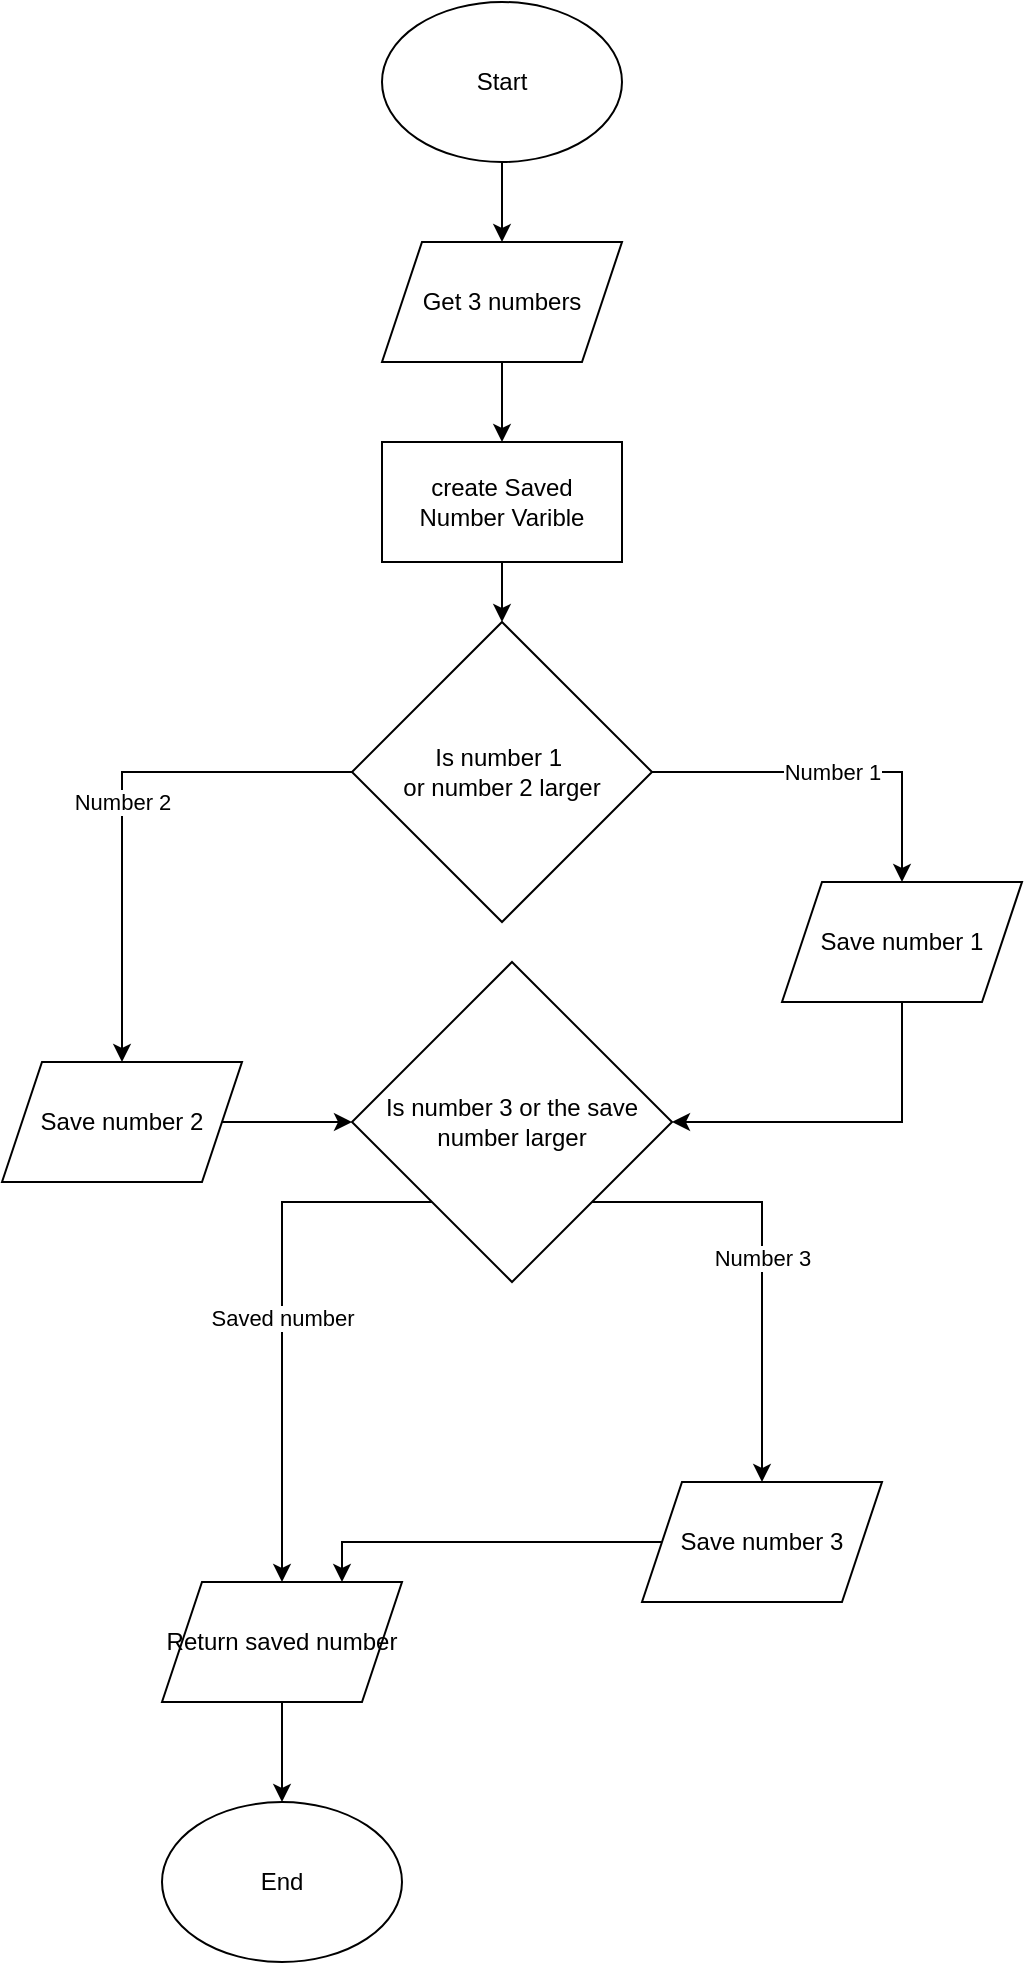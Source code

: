<mxfile version="28.1.2">
  <diagram name="Page-1" id="qx6ktPzwk3YU3HXfKBoQ">
    <mxGraphModel dx="1041" dy="1052" grid="1" gridSize="10" guides="1" tooltips="1" connect="1" arrows="1" fold="1" page="1" pageScale="1" pageWidth="850" pageHeight="1100" math="0" shadow="0">
      <root>
        <mxCell id="0" />
        <mxCell id="1" parent="0" />
        <mxCell id="iMWmndv7kOzgFIw05Bgr-6" value="" style="edgeStyle=orthogonalEdgeStyle;rounded=0;orthogonalLoop=1;jettySize=auto;html=1;" edge="1" parent="1" source="iMWmndv7kOzgFIw05Bgr-1" target="iMWmndv7kOzgFIw05Bgr-5">
          <mxGeometry relative="1" as="geometry" />
        </mxCell>
        <mxCell id="iMWmndv7kOzgFIw05Bgr-1" value="Start" style="ellipse;whiteSpace=wrap;html=1;" vertex="1" parent="1">
          <mxGeometry x="260" y="20" width="120" height="80" as="geometry" />
        </mxCell>
        <mxCell id="iMWmndv7kOzgFIw05Bgr-2" value="End" style="ellipse;whiteSpace=wrap;html=1;" vertex="1" parent="1">
          <mxGeometry x="150" y="920" width="120" height="80" as="geometry" />
        </mxCell>
        <mxCell id="iMWmndv7kOzgFIw05Bgr-12" value="" style="edgeStyle=orthogonalEdgeStyle;rounded=0;orthogonalLoop=1;jettySize=auto;html=1;entryX=0.5;entryY=0;entryDx=0;entryDy=0;" edge="1" parent="1" source="iMWmndv7kOzgFIw05Bgr-5" target="iMWmndv7kOzgFIw05Bgr-25">
          <mxGeometry relative="1" as="geometry" />
        </mxCell>
        <mxCell id="iMWmndv7kOzgFIw05Bgr-5" value="Get 3 numbers" style="shape=parallelogram;perimeter=parallelogramPerimeter;whiteSpace=wrap;html=1;fixedSize=1;" vertex="1" parent="1">
          <mxGeometry x="260" y="140" width="120" height="60" as="geometry" />
        </mxCell>
        <mxCell id="iMWmndv7kOzgFIw05Bgr-21" style="edgeStyle=orthogonalEdgeStyle;rounded=0;orthogonalLoop=1;jettySize=auto;html=1;entryX=1;entryY=0.5;entryDx=0;entryDy=0;exitX=0.5;exitY=1;exitDx=0;exitDy=0;" edge="1" parent="1" source="iMWmndv7kOzgFIw05Bgr-10" target="iMWmndv7kOzgFIw05Bgr-15">
          <mxGeometry relative="1" as="geometry" />
        </mxCell>
        <mxCell id="iMWmndv7kOzgFIw05Bgr-10" value="Save number 1" style="shape=parallelogram;perimeter=parallelogramPerimeter;whiteSpace=wrap;html=1;fixedSize=1;" vertex="1" parent="1">
          <mxGeometry x="460" y="460" width="120" height="60" as="geometry" />
        </mxCell>
        <mxCell id="iMWmndv7kOzgFIw05Bgr-13" value="Number 1" style="edgeStyle=orthogonalEdgeStyle;rounded=0;orthogonalLoop=1;jettySize=auto;html=1;entryX=0.5;entryY=0;entryDx=0;entryDy=0;" edge="1" parent="1" source="iMWmndv7kOzgFIw05Bgr-11" target="iMWmndv7kOzgFIw05Bgr-10">
          <mxGeometry relative="1" as="geometry" />
        </mxCell>
        <mxCell id="iMWmndv7kOzgFIw05Bgr-19" value="Number 2" style="edgeStyle=orthogonalEdgeStyle;rounded=0;orthogonalLoop=1;jettySize=auto;html=1;entryX=0.5;entryY=0;entryDx=0;entryDy=0;" edge="1" parent="1" source="iMWmndv7kOzgFIw05Bgr-11" target="iMWmndv7kOzgFIw05Bgr-14">
          <mxGeometry relative="1" as="geometry" />
        </mxCell>
        <mxCell id="iMWmndv7kOzgFIw05Bgr-11" value="Is number 1&amp;nbsp;&lt;div&gt;&lt;span style=&quot;background-color: transparent; color: light-dark(rgb(0, 0, 0), rgb(255, 255, 255));&quot;&gt;or number 2 larger&lt;/span&gt;&lt;/div&gt;" style="rhombus;whiteSpace=wrap;html=1;" vertex="1" parent="1">
          <mxGeometry x="245" y="330" width="150" height="150" as="geometry" />
        </mxCell>
        <mxCell id="iMWmndv7kOzgFIw05Bgr-20" style="edgeStyle=orthogonalEdgeStyle;rounded=0;orthogonalLoop=1;jettySize=auto;html=1;entryX=0;entryY=0.5;entryDx=0;entryDy=0;" edge="1" parent="1" source="iMWmndv7kOzgFIw05Bgr-14" target="iMWmndv7kOzgFIw05Bgr-15">
          <mxGeometry relative="1" as="geometry" />
        </mxCell>
        <mxCell id="iMWmndv7kOzgFIw05Bgr-14" value="Save number 2" style="shape=parallelogram;perimeter=parallelogramPerimeter;whiteSpace=wrap;html=1;fixedSize=1;" vertex="1" parent="1">
          <mxGeometry x="70" y="550" width="120" height="60" as="geometry" />
        </mxCell>
        <mxCell id="iMWmndv7kOzgFIw05Bgr-22" value="Number 3" style="edgeStyle=orthogonalEdgeStyle;rounded=0;orthogonalLoop=1;jettySize=auto;html=1;entryX=0.5;entryY=0;entryDx=0;entryDy=0;exitX=1;exitY=1;exitDx=0;exitDy=0;" edge="1" parent="1" source="iMWmndv7kOzgFIw05Bgr-15" target="iMWmndv7kOzgFIw05Bgr-16">
          <mxGeometry relative="1" as="geometry">
            <Array as="points">
              <mxPoint x="450" y="620" />
            </Array>
          </mxGeometry>
        </mxCell>
        <mxCell id="iMWmndv7kOzgFIw05Bgr-23" value="Saved number" style="edgeStyle=orthogonalEdgeStyle;rounded=0;orthogonalLoop=1;jettySize=auto;html=1;entryX=0.5;entryY=0;entryDx=0;entryDy=0;" edge="1" parent="1" source="iMWmndv7kOzgFIw05Bgr-15" target="iMWmndv7kOzgFIw05Bgr-17">
          <mxGeometry relative="1" as="geometry">
            <Array as="points">
              <mxPoint x="210" y="620" />
            </Array>
          </mxGeometry>
        </mxCell>
        <mxCell id="iMWmndv7kOzgFIw05Bgr-15" value="Is number 3 or the save number larger" style="rhombus;whiteSpace=wrap;html=1;" vertex="1" parent="1">
          <mxGeometry x="245" y="500" width="160" height="160" as="geometry" />
        </mxCell>
        <mxCell id="iMWmndv7kOzgFIw05Bgr-18" style="edgeStyle=orthogonalEdgeStyle;rounded=0;orthogonalLoop=1;jettySize=auto;html=1;entryX=0.75;entryY=0;entryDx=0;entryDy=0;" edge="1" parent="1" source="iMWmndv7kOzgFIw05Bgr-16" target="iMWmndv7kOzgFIw05Bgr-17">
          <mxGeometry relative="1" as="geometry" />
        </mxCell>
        <mxCell id="iMWmndv7kOzgFIw05Bgr-16" value="Save number 3" style="shape=parallelogram;perimeter=parallelogramPerimeter;whiteSpace=wrap;html=1;fixedSize=1;" vertex="1" parent="1">
          <mxGeometry x="390" y="760" width="120" height="60" as="geometry" />
        </mxCell>
        <mxCell id="iMWmndv7kOzgFIw05Bgr-24" style="edgeStyle=orthogonalEdgeStyle;rounded=0;orthogonalLoop=1;jettySize=auto;html=1;" edge="1" parent="1" source="iMWmndv7kOzgFIw05Bgr-17" target="iMWmndv7kOzgFIw05Bgr-2">
          <mxGeometry relative="1" as="geometry" />
        </mxCell>
        <mxCell id="iMWmndv7kOzgFIw05Bgr-17" value="Return saved number" style="shape=parallelogram;perimeter=parallelogramPerimeter;whiteSpace=wrap;html=1;fixedSize=1;" vertex="1" parent="1">
          <mxGeometry x="150" y="810" width="120" height="60" as="geometry" />
        </mxCell>
        <mxCell id="iMWmndv7kOzgFIw05Bgr-26" value="" style="edgeStyle=orthogonalEdgeStyle;rounded=0;orthogonalLoop=1;jettySize=auto;html=1;" edge="1" parent="1" source="iMWmndv7kOzgFIw05Bgr-25" target="iMWmndv7kOzgFIw05Bgr-11">
          <mxGeometry relative="1" as="geometry" />
        </mxCell>
        <mxCell id="iMWmndv7kOzgFIw05Bgr-25" value="create Saved&lt;div&gt;Number Varible&lt;/div&gt;" style="rounded=0;whiteSpace=wrap;html=1;" vertex="1" parent="1">
          <mxGeometry x="260" y="240" width="120" height="60" as="geometry" />
        </mxCell>
      </root>
    </mxGraphModel>
  </diagram>
</mxfile>
